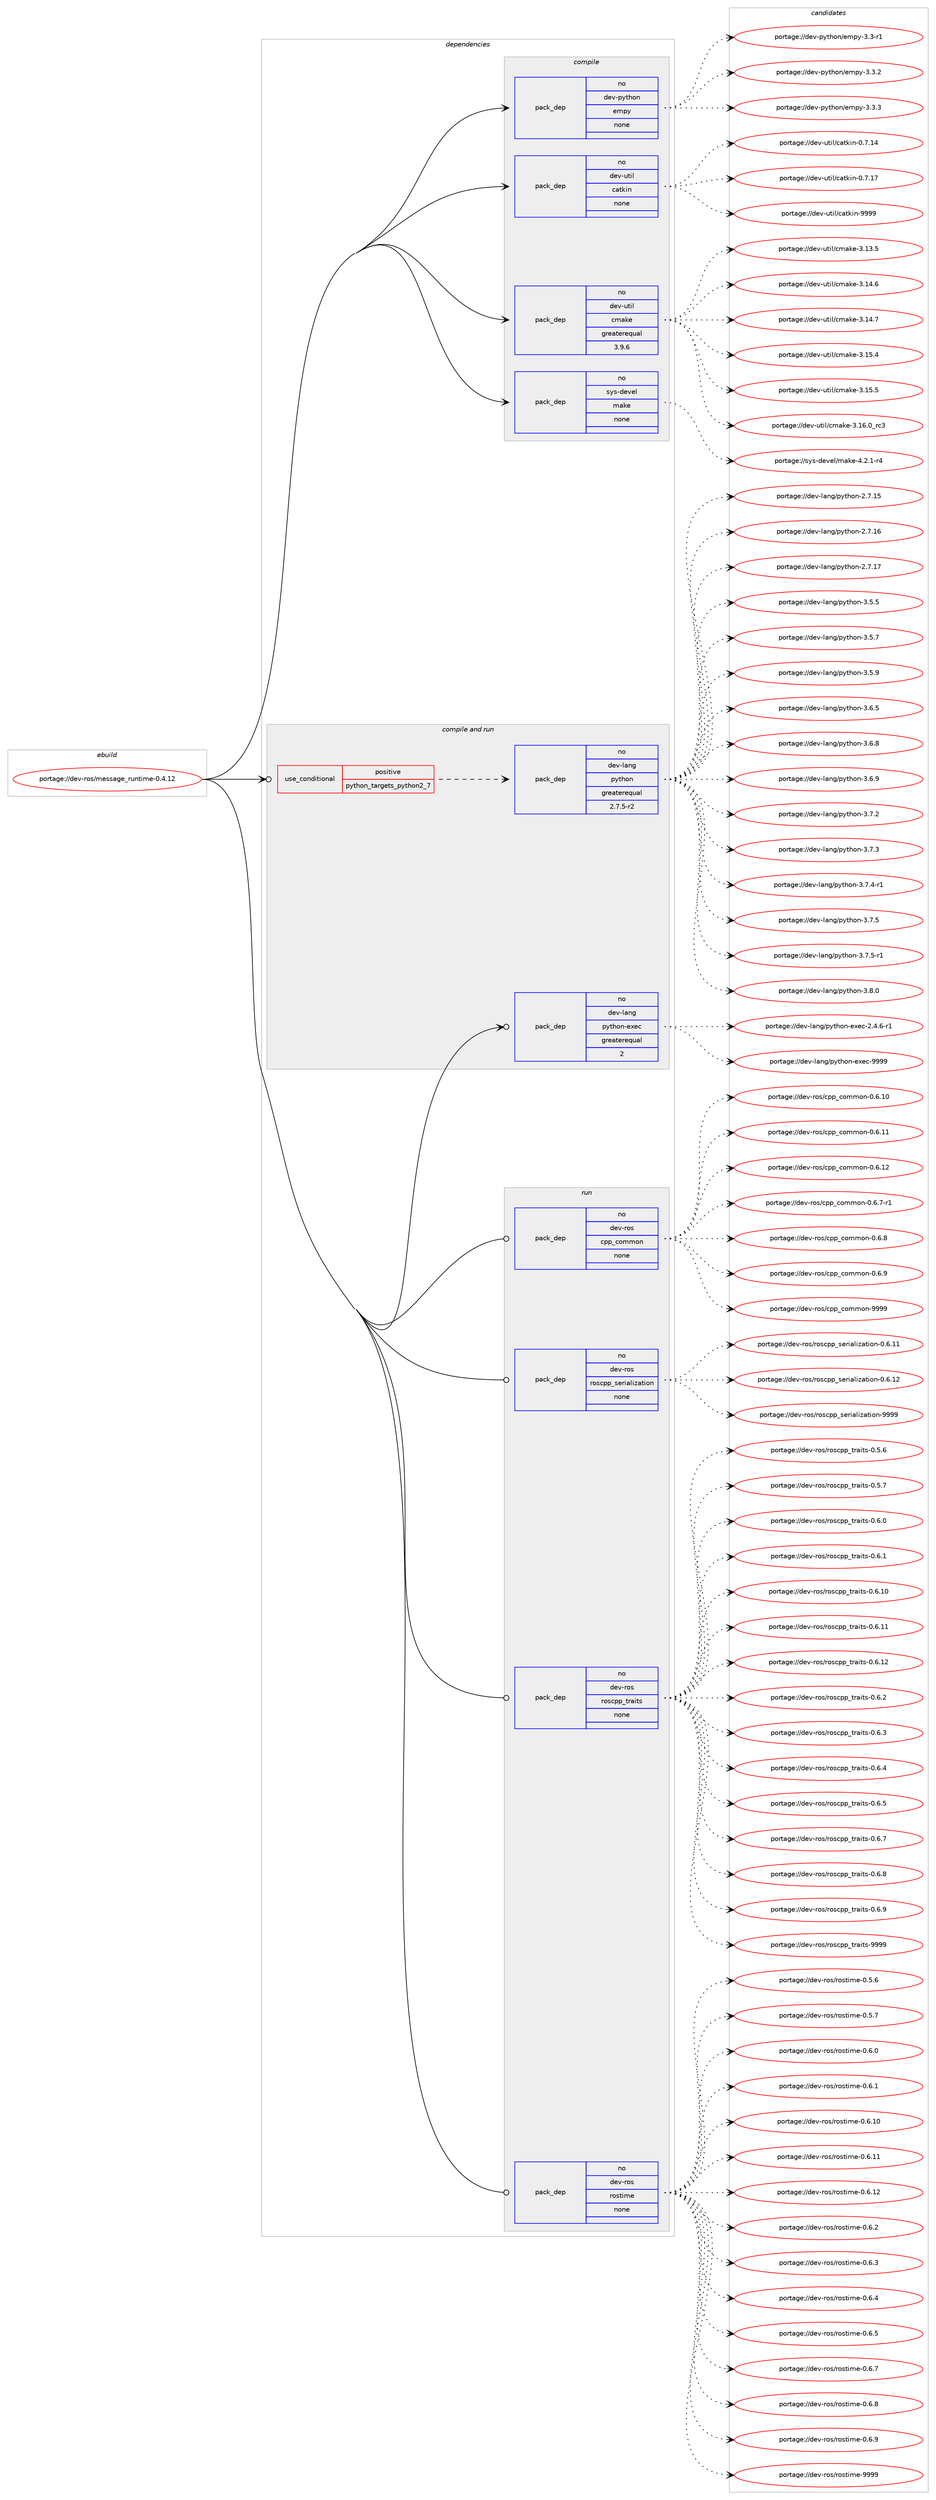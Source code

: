 digraph prolog {

# *************
# Graph options
# *************

newrank=true;
concentrate=true;
compound=true;
graph [rankdir=LR,fontname=Helvetica,fontsize=10,ranksep=1.5];#, ranksep=2.5, nodesep=0.2];
edge  [arrowhead=vee];
node  [fontname=Helvetica,fontsize=10];

# **********
# The ebuild
# **********

subgraph cluster_leftcol {
color=gray;
rank=same;
label=<<i>ebuild</i>>;
id [label="portage://dev-ros/message_runtime-0.4.12", color=red, width=4, href="../dev-ros/message_runtime-0.4.12.svg"];
}

# ****************
# The dependencies
# ****************

subgraph cluster_midcol {
color=gray;
label=<<i>dependencies</i>>;
subgraph cluster_compile {
fillcolor="#eeeeee";
style=filled;
label=<<i>compile</i>>;
subgraph pack144512 {
dependency191035 [label=<<TABLE BORDER="0" CELLBORDER="1" CELLSPACING="0" CELLPADDING="4" WIDTH="220"><TR><TD ROWSPAN="6" CELLPADDING="30">pack_dep</TD></TR><TR><TD WIDTH="110">no</TD></TR><TR><TD>dev-python</TD></TR><TR><TD>empy</TD></TR><TR><TD>none</TD></TR><TR><TD></TD></TR></TABLE>>, shape=none, color=blue];
}
id:e -> dependency191035:w [weight=20,style="solid",arrowhead="vee"];
subgraph pack144513 {
dependency191036 [label=<<TABLE BORDER="0" CELLBORDER="1" CELLSPACING="0" CELLPADDING="4" WIDTH="220"><TR><TD ROWSPAN="6" CELLPADDING="30">pack_dep</TD></TR><TR><TD WIDTH="110">no</TD></TR><TR><TD>dev-util</TD></TR><TR><TD>catkin</TD></TR><TR><TD>none</TD></TR><TR><TD></TD></TR></TABLE>>, shape=none, color=blue];
}
id:e -> dependency191036:w [weight=20,style="solid",arrowhead="vee"];
subgraph pack144514 {
dependency191037 [label=<<TABLE BORDER="0" CELLBORDER="1" CELLSPACING="0" CELLPADDING="4" WIDTH="220"><TR><TD ROWSPAN="6" CELLPADDING="30">pack_dep</TD></TR><TR><TD WIDTH="110">no</TD></TR><TR><TD>dev-util</TD></TR><TR><TD>cmake</TD></TR><TR><TD>greaterequal</TD></TR><TR><TD>3.9.6</TD></TR></TABLE>>, shape=none, color=blue];
}
id:e -> dependency191037:w [weight=20,style="solid",arrowhead="vee"];
subgraph pack144515 {
dependency191038 [label=<<TABLE BORDER="0" CELLBORDER="1" CELLSPACING="0" CELLPADDING="4" WIDTH="220"><TR><TD ROWSPAN="6" CELLPADDING="30">pack_dep</TD></TR><TR><TD WIDTH="110">no</TD></TR><TR><TD>sys-devel</TD></TR><TR><TD>make</TD></TR><TR><TD>none</TD></TR><TR><TD></TD></TR></TABLE>>, shape=none, color=blue];
}
id:e -> dependency191038:w [weight=20,style="solid",arrowhead="vee"];
}
subgraph cluster_compileandrun {
fillcolor="#eeeeee";
style=filled;
label=<<i>compile and run</i>>;
subgraph cond43097 {
dependency191039 [label=<<TABLE BORDER="0" CELLBORDER="1" CELLSPACING="0" CELLPADDING="4"><TR><TD ROWSPAN="3" CELLPADDING="10">use_conditional</TD></TR><TR><TD>positive</TD></TR><TR><TD>python_targets_python2_7</TD></TR></TABLE>>, shape=none, color=red];
subgraph pack144516 {
dependency191040 [label=<<TABLE BORDER="0" CELLBORDER="1" CELLSPACING="0" CELLPADDING="4" WIDTH="220"><TR><TD ROWSPAN="6" CELLPADDING="30">pack_dep</TD></TR><TR><TD WIDTH="110">no</TD></TR><TR><TD>dev-lang</TD></TR><TR><TD>python</TD></TR><TR><TD>greaterequal</TD></TR><TR><TD>2.7.5-r2</TD></TR></TABLE>>, shape=none, color=blue];
}
dependency191039:e -> dependency191040:w [weight=20,style="dashed",arrowhead="vee"];
}
id:e -> dependency191039:w [weight=20,style="solid",arrowhead="odotvee"];
subgraph pack144517 {
dependency191041 [label=<<TABLE BORDER="0" CELLBORDER="1" CELLSPACING="0" CELLPADDING="4" WIDTH="220"><TR><TD ROWSPAN="6" CELLPADDING="30">pack_dep</TD></TR><TR><TD WIDTH="110">no</TD></TR><TR><TD>dev-lang</TD></TR><TR><TD>python-exec</TD></TR><TR><TD>greaterequal</TD></TR><TR><TD>2</TD></TR></TABLE>>, shape=none, color=blue];
}
id:e -> dependency191041:w [weight=20,style="solid",arrowhead="odotvee"];
}
subgraph cluster_run {
fillcolor="#eeeeee";
style=filled;
label=<<i>run</i>>;
subgraph pack144518 {
dependency191042 [label=<<TABLE BORDER="0" CELLBORDER="1" CELLSPACING="0" CELLPADDING="4" WIDTH="220"><TR><TD ROWSPAN="6" CELLPADDING="30">pack_dep</TD></TR><TR><TD WIDTH="110">no</TD></TR><TR><TD>dev-ros</TD></TR><TR><TD>cpp_common</TD></TR><TR><TD>none</TD></TR><TR><TD></TD></TR></TABLE>>, shape=none, color=blue];
}
id:e -> dependency191042:w [weight=20,style="solid",arrowhead="odot"];
subgraph pack144519 {
dependency191043 [label=<<TABLE BORDER="0" CELLBORDER="1" CELLSPACING="0" CELLPADDING="4" WIDTH="220"><TR><TD ROWSPAN="6" CELLPADDING="30">pack_dep</TD></TR><TR><TD WIDTH="110">no</TD></TR><TR><TD>dev-ros</TD></TR><TR><TD>roscpp_serialization</TD></TR><TR><TD>none</TD></TR><TR><TD></TD></TR></TABLE>>, shape=none, color=blue];
}
id:e -> dependency191043:w [weight=20,style="solid",arrowhead="odot"];
subgraph pack144520 {
dependency191044 [label=<<TABLE BORDER="0" CELLBORDER="1" CELLSPACING="0" CELLPADDING="4" WIDTH="220"><TR><TD ROWSPAN="6" CELLPADDING="30">pack_dep</TD></TR><TR><TD WIDTH="110">no</TD></TR><TR><TD>dev-ros</TD></TR><TR><TD>roscpp_traits</TD></TR><TR><TD>none</TD></TR><TR><TD></TD></TR></TABLE>>, shape=none, color=blue];
}
id:e -> dependency191044:w [weight=20,style="solid",arrowhead="odot"];
subgraph pack144521 {
dependency191045 [label=<<TABLE BORDER="0" CELLBORDER="1" CELLSPACING="0" CELLPADDING="4" WIDTH="220"><TR><TD ROWSPAN="6" CELLPADDING="30">pack_dep</TD></TR><TR><TD WIDTH="110">no</TD></TR><TR><TD>dev-ros</TD></TR><TR><TD>rostime</TD></TR><TR><TD>none</TD></TR><TR><TD></TD></TR></TABLE>>, shape=none, color=blue];
}
id:e -> dependency191045:w [weight=20,style="solid",arrowhead="odot"];
}
}

# **************
# The candidates
# **************

subgraph cluster_choices {
rank=same;
color=gray;
label=<<i>candidates</i>>;

subgraph choice144512 {
color=black;
nodesep=1;
choiceportage1001011184511212111610411111047101109112121455146514511449 [label="portage://dev-python/empy-3.3-r1", color=red, width=4,href="../dev-python/empy-3.3-r1.svg"];
choiceportage1001011184511212111610411111047101109112121455146514650 [label="portage://dev-python/empy-3.3.2", color=red, width=4,href="../dev-python/empy-3.3.2.svg"];
choiceportage1001011184511212111610411111047101109112121455146514651 [label="portage://dev-python/empy-3.3.3", color=red, width=4,href="../dev-python/empy-3.3.3.svg"];
dependency191035:e -> choiceportage1001011184511212111610411111047101109112121455146514511449:w [style=dotted,weight="100"];
dependency191035:e -> choiceportage1001011184511212111610411111047101109112121455146514650:w [style=dotted,weight="100"];
dependency191035:e -> choiceportage1001011184511212111610411111047101109112121455146514651:w [style=dotted,weight="100"];
}
subgraph choice144513 {
color=black;
nodesep=1;
choiceportage1001011184511711610510847999711610710511045484655464952 [label="portage://dev-util/catkin-0.7.14", color=red, width=4,href="../dev-util/catkin-0.7.14.svg"];
choiceportage1001011184511711610510847999711610710511045484655464955 [label="portage://dev-util/catkin-0.7.17", color=red, width=4,href="../dev-util/catkin-0.7.17.svg"];
choiceportage100101118451171161051084799971161071051104557575757 [label="portage://dev-util/catkin-9999", color=red, width=4,href="../dev-util/catkin-9999.svg"];
dependency191036:e -> choiceportage1001011184511711610510847999711610710511045484655464952:w [style=dotted,weight="100"];
dependency191036:e -> choiceportage1001011184511711610510847999711610710511045484655464955:w [style=dotted,weight="100"];
dependency191036:e -> choiceportage100101118451171161051084799971161071051104557575757:w [style=dotted,weight="100"];
}
subgraph choice144514 {
color=black;
nodesep=1;
choiceportage1001011184511711610510847991099710710145514649514653 [label="portage://dev-util/cmake-3.13.5", color=red, width=4,href="../dev-util/cmake-3.13.5.svg"];
choiceportage1001011184511711610510847991099710710145514649524654 [label="portage://dev-util/cmake-3.14.6", color=red, width=4,href="../dev-util/cmake-3.14.6.svg"];
choiceportage1001011184511711610510847991099710710145514649524655 [label="portage://dev-util/cmake-3.14.7", color=red, width=4,href="../dev-util/cmake-3.14.7.svg"];
choiceportage1001011184511711610510847991099710710145514649534652 [label="portage://dev-util/cmake-3.15.4", color=red, width=4,href="../dev-util/cmake-3.15.4.svg"];
choiceportage1001011184511711610510847991099710710145514649534653 [label="portage://dev-util/cmake-3.15.5", color=red, width=4,href="../dev-util/cmake-3.15.5.svg"];
choiceportage1001011184511711610510847991099710710145514649544648951149951 [label="portage://dev-util/cmake-3.16.0_rc3", color=red, width=4,href="../dev-util/cmake-3.16.0_rc3.svg"];
dependency191037:e -> choiceportage1001011184511711610510847991099710710145514649514653:w [style=dotted,weight="100"];
dependency191037:e -> choiceportage1001011184511711610510847991099710710145514649524654:w [style=dotted,weight="100"];
dependency191037:e -> choiceportage1001011184511711610510847991099710710145514649524655:w [style=dotted,weight="100"];
dependency191037:e -> choiceportage1001011184511711610510847991099710710145514649534652:w [style=dotted,weight="100"];
dependency191037:e -> choiceportage1001011184511711610510847991099710710145514649534653:w [style=dotted,weight="100"];
dependency191037:e -> choiceportage1001011184511711610510847991099710710145514649544648951149951:w [style=dotted,weight="100"];
}
subgraph choice144515 {
color=black;
nodesep=1;
choiceportage1151211154510010111810110847109971071014552465046494511452 [label="portage://sys-devel/make-4.2.1-r4", color=red, width=4,href="../sys-devel/make-4.2.1-r4.svg"];
dependency191038:e -> choiceportage1151211154510010111810110847109971071014552465046494511452:w [style=dotted,weight="100"];
}
subgraph choice144516 {
color=black;
nodesep=1;
choiceportage10010111845108971101034711212111610411111045504655464953 [label="portage://dev-lang/python-2.7.15", color=red, width=4,href="../dev-lang/python-2.7.15.svg"];
choiceportage10010111845108971101034711212111610411111045504655464954 [label="portage://dev-lang/python-2.7.16", color=red, width=4,href="../dev-lang/python-2.7.16.svg"];
choiceportage10010111845108971101034711212111610411111045504655464955 [label="portage://dev-lang/python-2.7.17", color=red, width=4,href="../dev-lang/python-2.7.17.svg"];
choiceportage100101118451089711010347112121116104111110455146534653 [label="portage://dev-lang/python-3.5.5", color=red, width=4,href="../dev-lang/python-3.5.5.svg"];
choiceportage100101118451089711010347112121116104111110455146534655 [label="portage://dev-lang/python-3.5.7", color=red, width=4,href="../dev-lang/python-3.5.7.svg"];
choiceportage100101118451089711010347112121116104111110455146534657 [label="portage://dev-lang/python-3.5.9", color=red, width=4,href="../dev-lang/python-3.5.9.svg"];
choiceportage100101118451089711010347112121116104111110455146544653 [label="portage://dev-lang/python-3.6.5", color=red, width=4,href="../dev-lang/python-3.6.5.svg"];
choiceportage100101118451089711010347112121116104111110455146544656 [label="portage://dev-lang/python-3.6.8", color=red, width=4,href="../dev-lang/python-3.6.8.svg"];
choiceportage100101118451089711010347112121116104111110455146544657 [label="portage://dev-lang/python-3.6.9", color=red, width=4,href="../dev-lang/python-3.6.9.svg"];
choiceportage100101118451089711010347112121116104111110455146554650 [label="portage://dev-lang/python-3.7.2", color=red, width=4,href="../dev-lang/python-3.7.2.svg"];
choiceportage100101118451089711010347112121116104111110455146554651 [label="portage://dev-lang/python-3.7.3", color=red, width=4,href="../dev-lang/python-3.7.3.svg"];
choiceportage1001011184510897110103471121211161041111104551465546524511449 [label="portage://dev-lang/python-3.7.4-r1", color=red, width=4,href="../dev-lang/python-3.7.4-r1.svg"];
choiceportage100101118451089711010347112121116104111110455146554653 [label="portage://dev-lang/python-3.7.5", color=red, width=4,href="../dev-lang/python-3.7.5.svg"];
choiceportage1001011184510897110103471121211161041111104551465546534511449 [label="portage://dev-lang/python-3.7.5-r1", color=red, width=4,href="../dev-lang/python-3.7.5-r1.svg"];
choiceportage100101118451089711010347112121116104111110455146564648 [label="portage://dev-lang/python-3.8.0", color=red, width=4,href="../dev-lang/python-3.8.0.svg"];
dependency191040:e -> choiceportage10010111845108971101034711212111610411111045504655464953:w [style=dotted,weight="100"];
dependency191040:e -> choiceportage10010111845108971101034711212111610411111045504655464954:w [style=dotted,weight="100"];
dependency191040:e -> choiceportage10010111845108971101034711212111610411111045504655464955:w [style=dotted,weight="100"];
dependency191040:e -> choiceportage100101118451089711010347112121116104111110455146534653:w [style=dotted,weight="100"];
dependency191040:e -> choiceportage100101118451089711010347112121116104111110455146534655:w [style=dotted,weight="100"];
dependency191040:e -> choiceportage100101118451089711010347112121116104111110455146534657:w [style=dotted,weight="100"];
dependency191040:e -> choiceportage100101118451089711010347112121116104111110455146544653:w [style=dotted,weight="100"];
dependency191040:e -> choiceportage100101118451089711010347112121116104111110455146544656:w [style=dotted,weight="100"];
dependency191040:e -> choiceportage100101118451089711010347112121116104111110455146544657:w [style=dotted,weight="100"];
dependency191040:e -> choiceportage100101118451089711010347112121116104111110455146554650:w [style=dotted,weight="100"];
dependency191040:e -> choiceportage100101118451089711010347112121116104111110455146554651:w [style=dotted,weight="100"];
dependency191040:e -> choiceportage1001011184510897110103471121211161041111104551465546524511449:w [style=dotted,weight="100"];
dependency191040:e -> choiceportage100101118451089711010347112121116104111110455146554653:w [style=dotted,weight="100"];
dependency191040:e -> choiceportage1001011184510897110103471121211161041111104551465546534511449:w [style=dotted,weight="100"];
dependency191040:e -> choiceportage100101118451089711010347112121116104111110455146564648:w [style=dotted,weight="100"];
}
subgraph choice144517 {
color=black;
nodesep=1;
choiceportage10010111845108971101034711212111610411111045101120101994550465246544511449 [label="portage://dev-lang/python-exec-2.4.6-r1", color=red, width=4,href="../dev-lang/python-exec-2.4.6-r1.svg"];
choiceportage10010111845108971101034711212111610411111045101120101994557575757 [label="portage://dev-lang/python-exec-9999", color=red, width=4,href="../dev-lang/python-exec-9999.svg"];
dependency191041:e -> choiceportage10010111845108971101034711212111610411111045101120101994550465246544511449:w [style=dotted,weight="100"];
dependency191041:e -> choiceportage10010111845108971101034711212111610411111045101120101994557575757:w [style=dotted,weight="100"];
}
subgraph choice144518 {
color=black;
nodesep=1;
choiceportage100101118451141111154799112112959911110910911111045484654464948 [label="portage://dev-ros/cpp_common-0.6.10", color=red, width=4,href="../dev-ros/cpp_common-0.6.10.svg"];
choiceportage100101118451141111154799112112959911110910911111045484654464949 [label="portage://dev-ros/cpp_common-0.6.11", color=red, width=4,href="../dev-ros/cpp_common-0.6.11.svg"];
choiceportage100101118451141111154799112112959911110910911111045484654464950 [label="portage://dev-ros/cpp_common-0.6.12", color=red, width=4,href="../dev-ros/cpp_common-0.6.12.svg"];
choiceportage10010111845114111115479911211295991111091091111104548465446554511449 [label="portage://dev-ros/cpp_common-0.6.7-r1", color=red, width=4,href="../dev-ros/cpp_common-0.6.7-r1.svg"];
choiceportage1001011184511411111547991121129599111109109111110454846544656 [label="portage://dev-ros/cpp_common-0.6.8", color=red, width=4,href="../dev-ros/cpp_common-0.6.8.svg"];
choiceportage1001011184511411111547991121129599111109109111110454846544657 [label="portage://dev-ros/cpp_common-0.6.9", color=red, width=4,href="../dev-ros/cpp_common-0.6.9.svg"];
choiceportage10010111845114111115479911211295991111091091111104557575757 [label="portage://dev-ros/cpp_common-9999", color=red, width=4,href="../dev-ros/cpp_common-9999.svg"];
dependency191042:e -> choiceportage100101118451141111154799112112959911110910911111045484654464948:w [style=dotted,weight="100"];
dependency191042:e -> choiceportage100101118451141111154799112112959911110910911111045484654464949:w [style=dotted,weight="100"];
dependency191042:e -> choiceportage100101118451141111154799112112959911110910911111045484654464950:w [style=dotted,weight="100"];
dependency191042:e -> choiceportage10010111845114111115479911211295991111091091111104548465446554511449:w [style=dotted,weight="100"];
dependency191042:e -> choiceportage1001011184511411111547991121129599111109109111110454846544656:w [style=dotted,weight="100"];
dependency191042:e -> choiceportage1001011184511411111547991121129599111109109111110454846544657:w [style=dotted,weight="100"];
dependency191042:e -> choiceportage10010111845114111115479911211295991111091091111104557575757:w [style=dotted,weight="100"];
}
subgraph choice144519 {
color=black;
nodesep=1;
choiceportage10010111845114111115471141111159911211295115101114105971081051229711610511111045484654464949 [label="portage://dev-ros/roscpp_serialization-0.6.11", color=red, width=4,href="../dev-ros/roscpp_serialization-0.6.11.svg"];
choiceportage10010111845114111115471141111159911211295115101114105971081051229711610511111045484654464950 [label="portage://dev-ros/roscpp_serialization-0.6.12", color=red, width=4,href="../dev-ros/roscpp_serialization-0.6.12.svg"];
choiceportage1001011184511411111547114111115991121129511510111410597108105122971161051111104557575757 [label="portage://dev-ros/roscpp_serialization-9999", color=red, width=4,href="../dev-ros/roscpp_serialization-9999.svg"];
dependency191043:e -> choiceportage10010111845114111115471141111159911211295115101114105971081051229711610511111045484654464949:w [style=dotted,weight="100"];
dependency191043:e -> choiceportage10010111845114111115471141111159911211295115101114105971081051229711610511111045484654464950:w [style=dotted,weight="100"];
dependency191043:e -> choiceportage1001011184511411111547114111115991121129511510111410597108105122971161051111104557575757:w [style=dotted,weight="100"];
}
subgraph choice144520 {
color=black;
nodesep=1;
choiceportage1001011184511411111547114111115991121129511611497105116115454846534654 [label="portage://dev-ros/roscpp_traits-0.5.6", color=red, width=4,href="../dev-ros/roscpp_traits-0.5.6.svg"];
choiceportage1001011184511411111547114111115991121129511611497105116115454846534655 [label="portage://dev-ros/roscpp_traits-0.5.7", color=red, width=4,href="../dev-ros/roscpp_traits-0.5.7.svg"];
choiceportage1001011184511411111547114111115991121129511611497105116115454846544648 [label="portage://dev-ros/roscpp_traits-0.6.0", color=red, width=4,href="../dev-ros/roscpp_traits-0.6.0.svg"];
choiceportage1001011184511411111547114111115991121129511611497105116115454846544649 [label="portage://dev-ros/roscpp_traits-0.6.1", color=red, width=4,href="../dev-ros/roscpp_traits-0.6.1.svg"];
choiceportage100101118451141111154711411111599112112951161149710511611545484654464948 [label="portage://dev-ros/roscpp_traits-0.6.10", color=red, width=4,href="../dev-ros/roscpp_traits-0.6.10.svg"];
choiceportage100101118451141111154711411111599112112951161149710511611545484654464949 [label="portage://dev-ros/roscpp_traits-0.6.11", color=red, width=4,href="../dev-ros/roscpp_traits-0.6.11.svg"];
choiceportage100101118451141111154711411111599112112951161149710511611545484654464950 [label="portage://dev-ros/roscpp_traits-0.6.12", color=red, width=4,href="../dev-ros/roscpp_traits-0.6.12.svg"];
choiceportage1001011184511411111547114111115991121129511611497105116115454846544650 [label="portage://dev-ros/roscpp_traits-0.6.2", color=red, width=4,href="../dev-ros/roscpp_traits-0.6.2.svg"];
choiceportage1001011184511411111547114111115991121129511611497105116115454846544651 [label="portage://dev-ros/roscpp_traits-0.6.3", color=red, width=4,href="../dev-ros/roscpp_traits-0.6.3.svg"];
choiceportage1001011184511411111547114111115991121129511611497105116115454846544652 [label="portage://dev-ros/roscpp_traits-0.6.4", color=red, width=4,href="../dev-ros/roscpp_traits-0.6.4.svg"];
choiceportage1001011184511411111547114111115991121129511611497105116115454846544653 [label="portage://dev-ros/roscpp_traits-0.6.5", color=red, width=4,href="../dev-ros/roscpp_traits-0.6.5.svg"];
choiceportage1001011184511411111547114111115991121129511611497105116115454846544655 [label="portage://dev-ros/roscpp_traits-0.6.7", color=red, width=4,href="../dev-ros/roscpp_traits-0.6.7.svg"];
choiceportage1001011184511411111547114111115991121129511611497105116115454846544656 [label="portage://dev-ros/roscpp_traits-0.6.8", color=red, width=4,href="../dev-ros/roscpp_traits-0.6.8.svg"];
choiceportage1001011184511411111547114111115991121129511611497105116115454846544657 [label="portage://dev-ros/roscpp_traits-0.6.9", color=red, width=4,href="../dev-ros/roscpp_traits-0.6.9.svg"];
choiceportage10010111845114111115471141111159911211295116114971051161154557575757 [label="portage://dev-ros/roscpp_traits-9999", color=red, width=4,href="../dev-ros/roscpp_traits-9999.svg"];
dependency191044:e -> choiceportage1001011184511411111547114111115991121129511611497105116115454846534654:w [style=dotted,weight="100"];
dependency191044:e -> choiceportage1001011184511411111547114111115991121129511611497105116115454846534655:w [style=dotted,weight="100"];
dependency191044:e -> choiceportage1001011184511411111547114111115991121129511611497105116115454846544648:w [style=dotted,weight="100"];
dependency191044:e -> choiceportage1001011184511411111547114111115991121129511611497105116115454846544649:w [style=dotted,weight="100"];
dependency191044:e -> choiceportage100101118451141111154711411111599112112951161149710511611545484654464948:w [style=dotted,weight="100"];
dependency191044:e -> choiceportage100101118451141111154711411111599112112951161149710511611545484654464949:w [style=dotted,weight="100"];
dependency191044:e -> choiceportage100101118451141111154711411111599112112951161149710511611545484654464950:w [style=dotted,weight="100"];
dependency191044:e -> choiceportage1001011184511411111547114111115991121129511611497105116115454846544650:w [style=dotted,weight="100"];
dependency191044:e -> choiceportage1001011184511411111547114111115991121129511611497105116115454846544651:w [style=dotted,weight="100"];
dependency191044:e -> choiceportage1001011184511411111547114111115991121129511611497105116115454846544652:w [style=dotted,weight="100"];
dependency191044:e -> choiceportage1001011184511411111547114111115991121129511611497105116115454846544653:w [style=dotted,weight="100"];
dependency191044:e -> choiceportage1001011184511411111547114111115991121129511611497105116115454846544655:w [style=dotted,weight="100"];
dependency191044:e -> choiceportage1001011184511411111547114111115991121129511611497105116115454846544656:w [style=dotted,weight="100"];
dependency191044:e -> choiceportage1001011184511411111547114111115991121129511611497105116115454846544657:w [style=dotted,weight="100"];
dependency191044:e -> choiceportage10010111845114111115471141111159911211295116114971051161154557575757:w [style=dotted,weight="100"];
}
subgraph choice144521 {
color=black;
nodesep=1;
choiceportage1001011184511411111547114111115116105109101454846534654 [label="portage://dev-ros/rostime-0.5.6", color=red, width=4,href="../dev-ros/rostime-0.5.6.svg"];
choiceportage1001011184511411111547114111115116105109101454846534655 [label="portage://dev-ros/rostime-0.5.7", color=red, width=4,href="../dev-ros/rostime-0.5.7.svg"];
choiceportage1001011184511411111547114111115116105109101454846544648 [label="portage://dev-ros/rostime-0.6.0", color=red, width=4,href="../dev-ros/rostime-0.6.0.svg"];
choiceportage1001011184511411111547114111115116105109101454846544649 [label="portage://dev-ros/rostime-0.6.1", color=red, width=4,href="../dev-ros/rostime-0.6.1.svg"];
choiceportage100101118451141111154711411111511610510910145484654464948 [label="portage://dev-ros/rostime-0.6.10", color=red, width=4,href="../dev-ros/rostime-0.6.10.svg"];
choiceportage100101118451141111154711411111511610510910145484654464949 [label="portage://dev-ros/rostime-0.6.11", color=red, width=4,href="../dev-ros/rostime-0.6.11.svg"];
choiceportage100101118451141111154711411111511610510910145484654464950 [label="portage://dev-ros/rostime-0.6.12", color=red, width=4,href="../dev-ros/rostime-0.6.12.svg"];
choiceportage1001011184511411111547114111115116105109101454846544650 [label="portage://dev-ros/rostime-0.6.2", color=red, width=4,href="../dev-ros/rostime-0.6.2.svg"];
choiceportage1001011184511411111547114111115116105109101454846544651 [label="portage://dev-ros/rostime-0.6.3", color=red, width=4,href="../dev-ros/rostime-0.6.3.svg"];
choiceportage1001011184511411111547114111115116105109101454846544652 [label="portage://dev-ros/rostime-0.6.4", color=red, width=4,href="../dev-ros/rostime-0.6.4.svg"];
choiceportage1001011184511411111547114111115116105109101454846544653 [label="portage://dev-ros/rostime-0.6.5", color=red, width=4,href="../dev-ros/rostime-0.6.5.svg"];
choiceportage1001011184511411111547114111115116105109101454846544655 [label="portage://dev-ros/rostime-0.6.7", color=red, width=4,href="../dev-ros/rostime-0.6.7.svg"];
choiceportage1001011184511411111547114111115116105109101454846544656 [label="portage://dev-ros/rostime-0.6.8", color=red, width=4,href="../dev-ros/rostime-0.6.8.svg"];
choiceportage1001011184511411111547114111115116105109101454846544657 [label="portage://dev-ros/rostime-0.6.9", color=red, width=4,href="../dev-ros/rostime-0.6.9.svg"];
choiceportage10010111845114111115471141111151161051091014557575757 [label="portage://dev-ros/rostime-9999", color=red, width=4,href="../dev-ros/rostime-9999.svg"];
dependency191045:e -> choiceportage1001011184511411111547114111115116105109101454846534654:w [style=dotted,weight="100"];
dependency191045:e -> choiceportage1001011184511411111547114111115116105109101454846534655:w [style=dotted,weight="100"];
dependency191045:e -> choiceportage1001011184511411111547114111115116105109101454846544648:w [style=dotted,weight="100"];
dependency191045:e -> choiceportage1001011184511411111547114111115116105109101454846544649:w [style=dotted,weight="100"];
dependency191045:e -> choiceportage100101118451141111154711411111511610510910145484654464948:w [style=dotted,weight="100"];
dependency191045:e -> choiceportage100101118451141111154711411111511610510910145484654464949:w [style=dotted,weight="100"];
dependency191045:e -> choiceportage100101118451141111154711411111511610510910145484654464950:w [style=dotted,weight="100"];
dependency191045:e -> choiceportage1001011184511411111547114111115116105109101454846544650:w [style=dotted,weight="100"];
dependency191045:e -> choiceportage1001011184511411111547114111115116105109101454846544651:w [style=dotted,weight="100"];
dependency191045:e -> choiceportage1001011184511411111547114111115116105109101454846544652:w [style=dotted,weight="100"];
dependency191045:e -> choiceportage1001011184511411111547114111115116105109101454846544653:w [style=dotted,weight="100"];
dependency191045:e -> choiceportage1001011184511411111547114111115116105109101454846544655:w [style=dotted,weight="100"];
dependency191045:e -> choiceportage1001011184511411111547114111115116105109101454846544656:w [style=dotted,weight="100"];
dependency191045:e -> choiceportage1001011184511411111547114111115116105109101454846544657:w [style=dotted,weight="100"];
dependency191045:e -> choiceportage10010111845114111115471141111151161051091014557575757:w [style=dotted,weight="100"];
}
}

}
